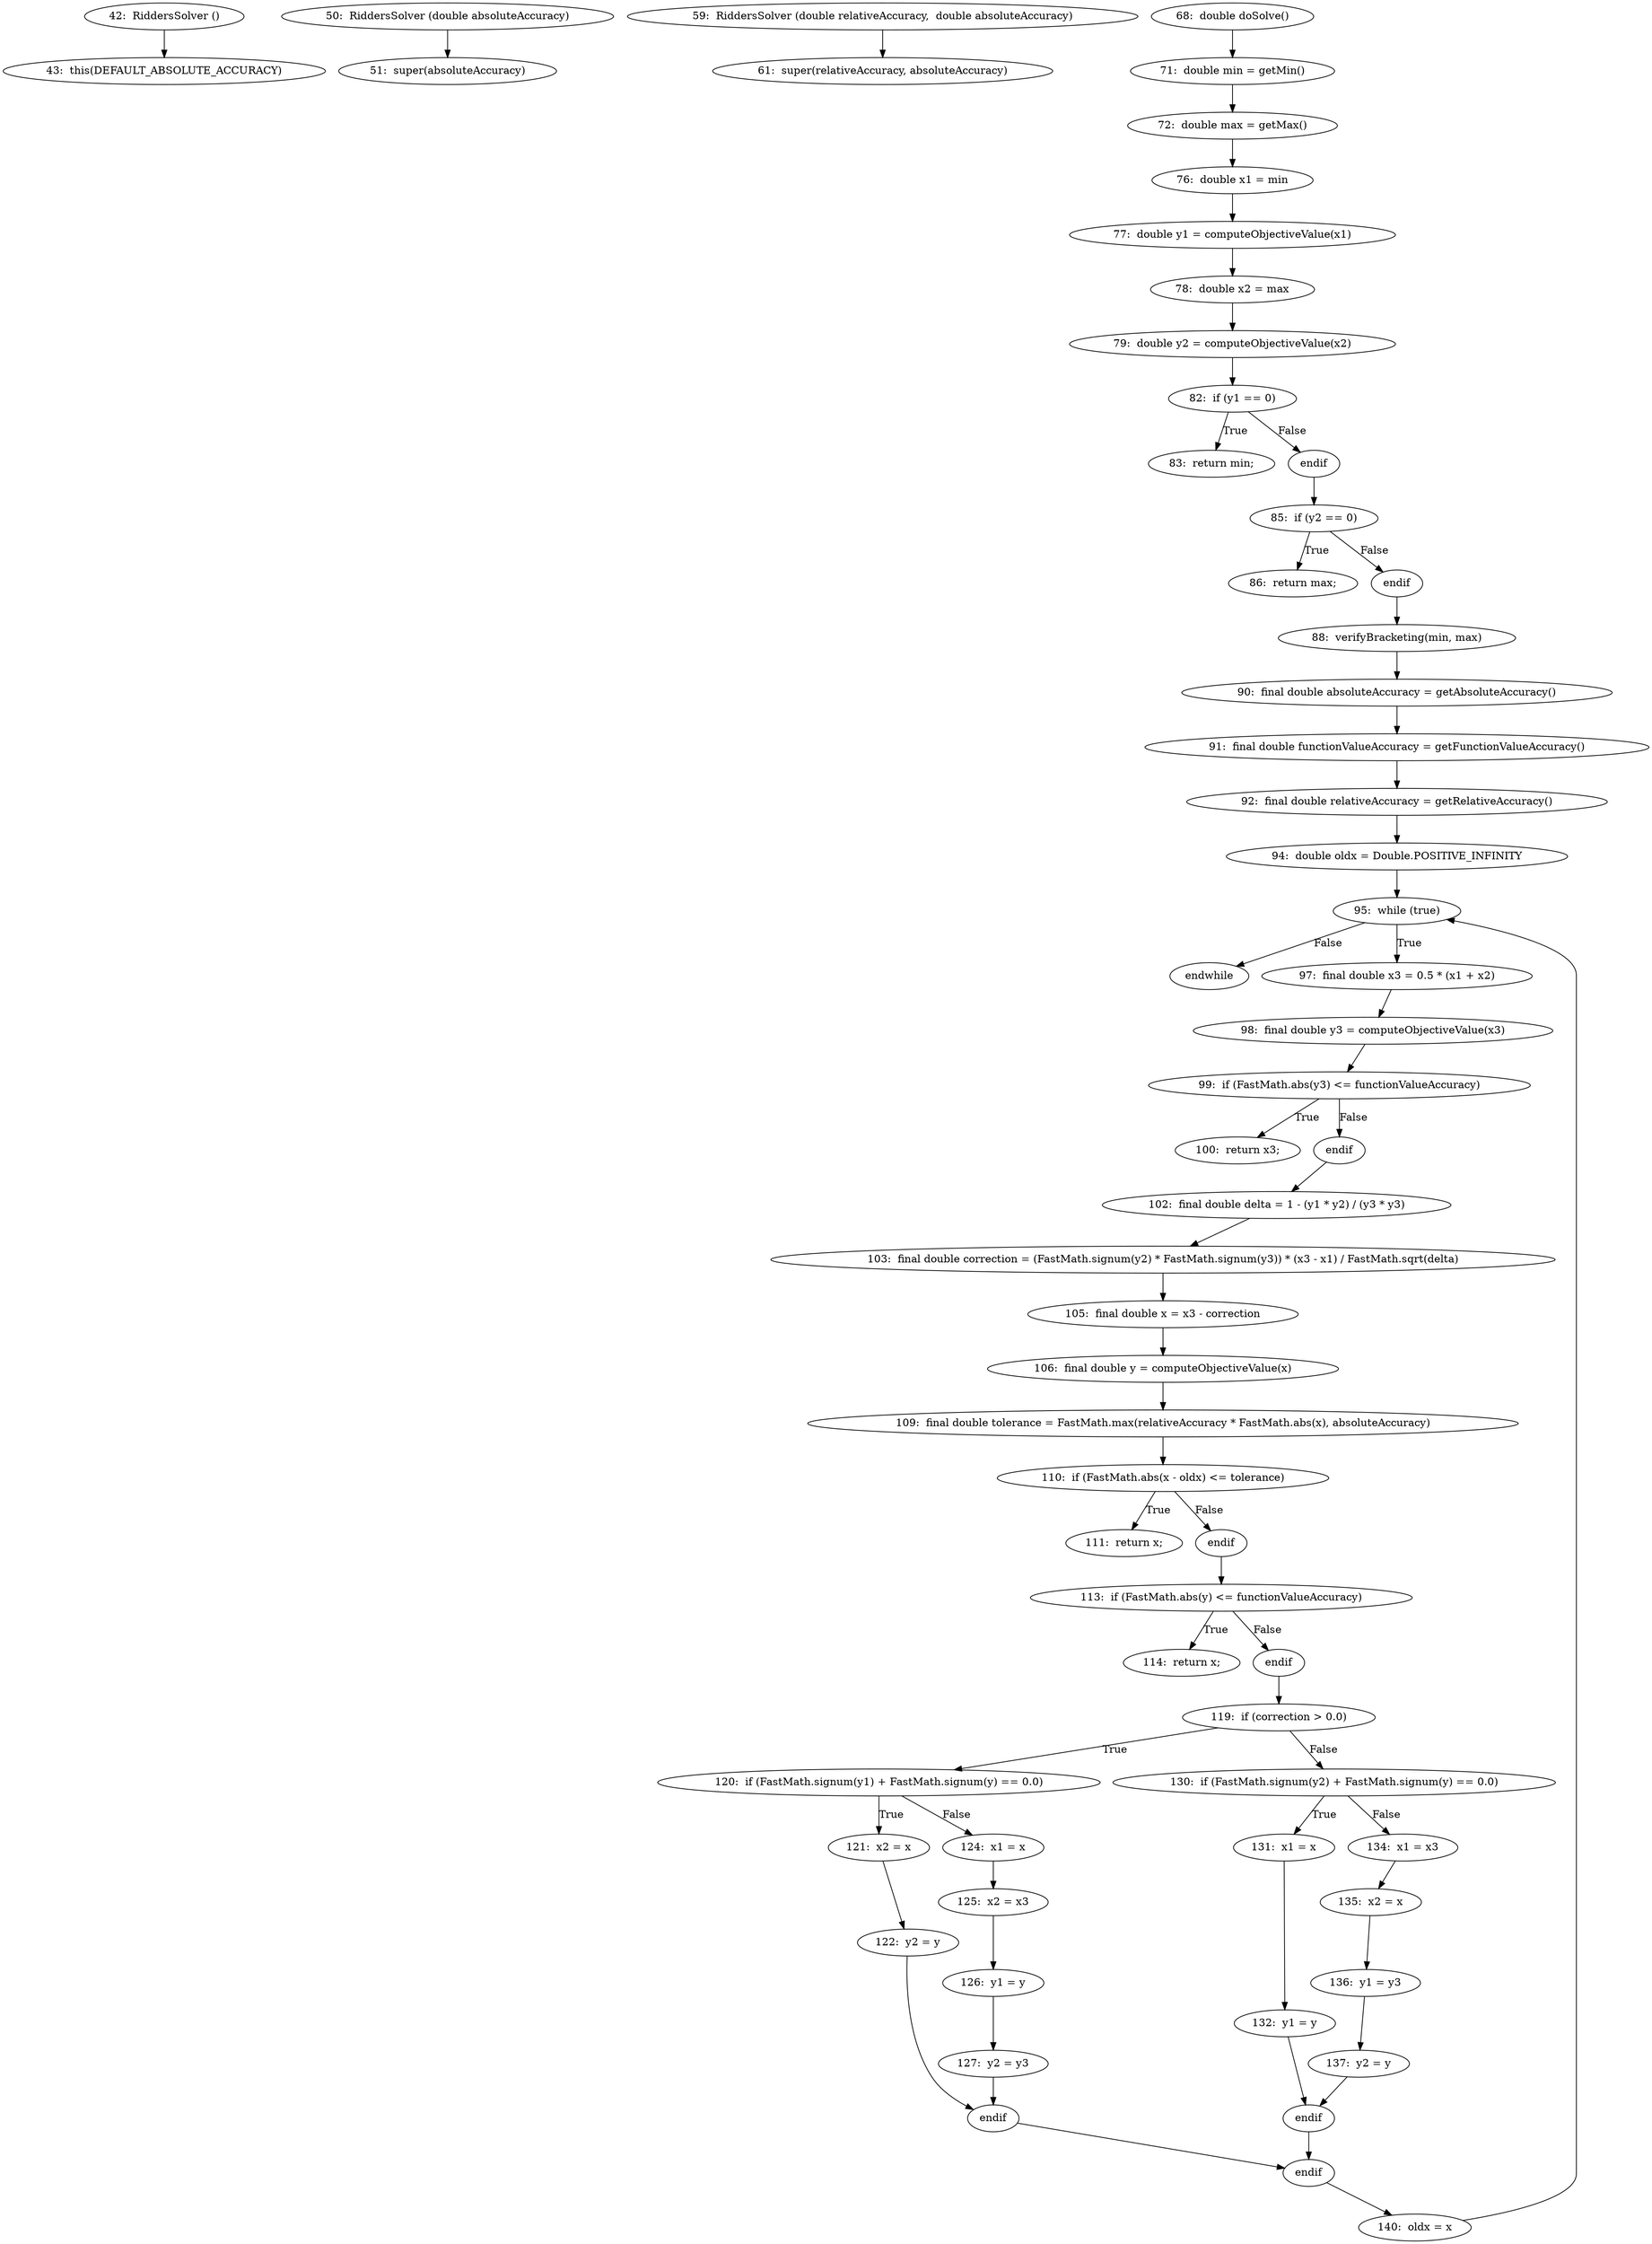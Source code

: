 digraph RiddersSolver_CFG {
  // graph-vertices
  v1  [label="42:  RiddersSolver ()"];
  v2  [label="43:  this(DEFAULT_ABSOLUTE_ACCURACY)"];
  v3  [label="50:  RiddersSolver (double absoluteAccuracy)"];
  v4  [label="51:  super(absoluteAccuracy)"];
  v5  [label="59:  RiddersSolver (double relativeAccuracy,  double absoluteAccuracy)"];
  v6  [label="61:  super(relativeAccuracy, absoluteAccuracy)"];
  v7  [label="68:  double doSolve()"];
  v8  [label="71:  double min = getMin()"];
  v9  [label="72:  double max = getMax()"];
  v10  [label="76:  double x1 = min"];
  v11  [label="77:  double y1 = computeObjectiveValue(x1)"];
  v12  [label="78:  double x2 = max"];
  v13  [label="79:  double y2 = computeObjectiveValue(x2)"];
  v14  [label="82:  if (y1 == 0)"];
  v15  [label="83:  return min;"];
  v16  [label="endif"];
  v17  [label="85:  if (y2 == 0)"];
  v18  [label="86:  return max;"];
  v19  [label="endif"];
  v20  [label="88:  verifyBracketing(min, max)"];
  v21  [label="90:  final double absoluteAccuracy = getAbsoluteAccuracy()"];
  v22  [label="91:  final double functionValueAccuracy = getFunctionValueAccuracy()"];
  v23  [label="92:  final double relativeAccuracy = getRelativeAccuracy()"];
  v24  [label="94:  double oldx = Double.POSITIVE_INFINITY"];
  v25  [label="95:  while (true)"];
  v26  [label="endwhile"];
  v27  [label="97:  final double x3 = 0.5 * (x1 + x2)"];
  v28  [label="98:  final double y3 = computeObjectiveValue(x3)"];
  v29  [label="99:  if (FastMath.abs(y3) <= functionValueAccuracy)"];
  v30  [label="100:  return x3;"];
  v31  [label="endif"];
  v32  [label="102:  final double delta = 1 - (y1 * y2) / (y3 * y3)"];
  v33  [label="103:  final double correction = (FastMath.signum(y2) * FastMath.signum(y3)) * (x3 - x1) / FastMath.sqrt(delta)"];
  v34  [label="105:  final double x = x3 - correction"];
  v35  [label="106:  final double y = computeObjectiveValue(x)"];
  v36  [label="109:  final double tolerance = FastMath.max(relativeAccuracy * FastMath.abs(x), absoluteAccuracy)"];
  v37  [label="110:  if (FastMath.abs(x - oldx) <= tolerance)"];
  v38  [label="111:  return x;"];
  v39  [label="endif"];
  v40  [label="113:  if (FastMath.abs(y) <= functionValueAccuracy)"];
  v41  [label="114:  return x;"];
  v42  [label="endif"];
  v43  [label="119:  if (correction > 0.0)"];
  v44  [label="120:  if (FastMath.signum(y1) + FastMath.signum(y) == 0.0)"];
  v45  [label="121:  x2 = x"];
  v46  [label="122:  y2 = y"];
  v47  [label="endif"];
  v48  [label="124:  x1 = x"];
  v49  [label="125:  x2 = x3"];
  v50  [label="126:  y1 = y"];
  v51  [label="127:  y2 = y3"];
  v52  [label="endif"];
  v53  [label="130:  if (FastMath.signum(y2) + FastMath.signum(y) == 0.0)"];
  v54  [label="131:  x1 = x"];
  v55  [label="132:  y1 = y"];
  v56  [label="endif"];
  v57  [label="134:  x1 = x3"];
  v58  [label="135:  x2 = x"];
  v59  [label="136:  y1 = y3"];
  v60  [label="137:  y2 = y"];
  v61  [label="140:  oldx = x"];
  // graph-edges
  v1 -> v2;
  v3 -> v4;
  v5 -> v6;
  v7 -> v8;
  v8 -> v9;
  v9 -> v10;
  v10 -> v11;
  v11 -> v12;
  v12 -> v13;
  v13 -> v14;
  v14 -> v15  [label="True"];
  v14 -> v16  [label="False"];
  v16 -> v17;
  v17 -> v18  [label="True"];
  v17 -> v19  [label="False"];
  v19 -> v20;
  v20 -> v21;
  v21 -> v22;
  v22 -> v23;
  v23 -> v24;
  v24 -> v25;
  v25 -> v26  [label="False"];
  v25 -> v27  [label="True"];
  v27 -> v28;
  v28 -> v29;
  v29 -> v30  [label="True"];
  v29 -> v31  [label="False"];
  v31 -> v32;
  v32 -> v33;
  v33 -> v34;
  v34 -> v35;
  v35 -> v36;
  v36 -> v37;
  v37 -> v38  [label="True"];
  v37 -> v39  [label="False"];
  v39 -> v40;
  v40 -> v41  [label="True"];
  v40 -> v42  [label="False"];
  v42 -> v43;
  v43 -> v44  [label="True"];
  v44 -> v45  [label="True"];
  v45 -> v46;
  v46 -> v47;
  v44 -> v48  [label="False"];
  v48 -> v49;
  v49 -> v50;
  v50 -> v51;
  v51 -> v47;
  v47 -> v52;
  v43 -> v53  [label="False"];
  v53 -> v54  [label="True"];
  v54 -> v55;
  v55 -> v56;
  v53 -> v57  [label="False"];
  v57 -> v58;
  v58 -> v59;
  v59 -> v60;
  v60 -> v56;
  v56 -> v52;
  v52 -> v61;
  v61 -> v25;
  // end-of-graph
}
